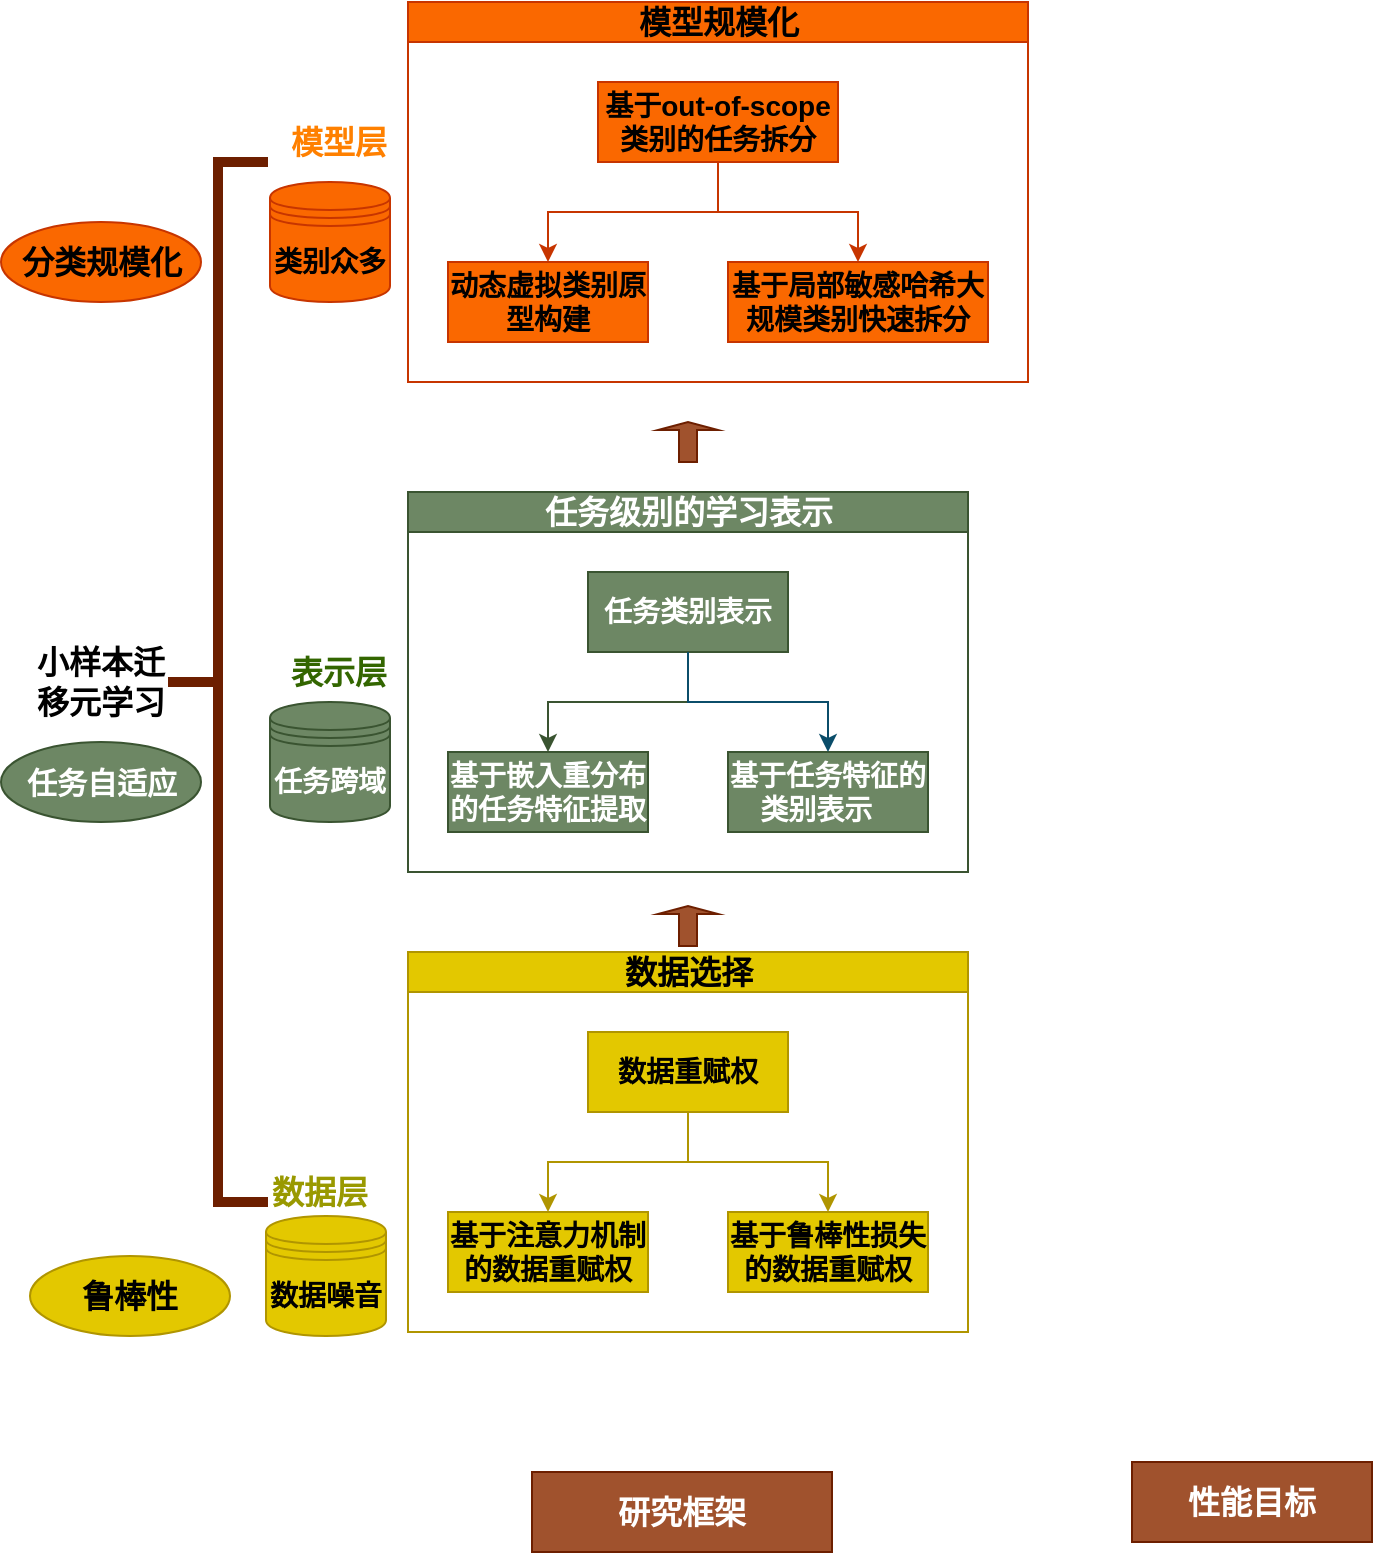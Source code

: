 <mxfile version="14.4.3" type="github">
  <diagram id="4RjPIjwG-TT_1gQvUgw8" name="Page-1">
    <mxGraphModel dx="1117" dy="590" grid="1" gridSize="10" guides="1" tooltips="1" connect="1" arrows="1" fold="1" page="1" pageScale="1" pageWidth="827" pageHeight="1169" math="0" shadow="0">
      <root>
        <mxCell id="0" />
        <mxCell id="1" parent="0" />
        <mxCell id="silThLo5Kyy1Nj9krNFx-1" value="&lt;font style=&quot;font-size: 14px&quot;&gt;&lt;b&gt;数据噪音&lt;/b&gt;&lt;/font&gt;" style="shape=datastore;whiteSpace=wrap;html=1;fillColor=#e3c800;strokeColor=#B09500;" vertex="1" parent="1">
          <mxGeometry x="248" y="757" width="60" height="60" as="geometry" />
        </mxCell>
        <mxCell id="silThLo5Kyy1Nj9krNFx-4" value="&lt;font style=&quot;font-size: 16px&quot;&gt;&lt;b&gt;性能目标&lt;/b&gt;&lt;/font&gt;" style="text;html=1;strokeColor=#6D1F00;fillColor=#a0522d;align=center;verticalAlign=middle;whiteSpace=wrap;rounded=0;fontColor=#ffffff;" vertex="1" parent="1">
          <mxGeometry x="681" y="880" width="120" height="40" as="geometry" />
        </mxCell>
        <mxCell id="silThLo5Kyy1Nj9krNFx-6" value="&lt;font style=&quot;font-size: 14px&quot;&gt;&lt;b&gt;任务跨域&lt;/b&gt;&lt;/font&gt;" style="shape=datastore;whiteSpace=wrap;html=1;fillColor=#6d8764;strokeColor=#3A5431;fontColor=#ffffff;" vertex="1" parent="1">
          <mxGeometry x="250" y="500" width="60" height="60" as="geometry" />
        </mxCell>
        <mxCell id="silThLo5Kyy1Nj9krNFx-7" value="&lt;font style=&quot;font-size: 14px&quot;&gt;&lt;b&gt;类别众多&lt;/b&gt;&lt;/font&gt;" style="shape=datastore;whiteSpace=wrap;html=1;fillColor=#fa6800;strokeColor=#C73500;" vertex="1" parent="1">
          <mxGeometry x="250" y="240" width="60" height="60" as="geometry" />
        </mxCell>
        <mxCell id="silThLo5Kyy1Nj9krNFx-8" value="&lt;font style=&quot;font-size: 16px&quot;&gt;&lt;b&gt;研究框架&lt;/b&gt;&lt;/font&gt;" style="text;html=1;strokeColor=#6D1F00;fillColor=#a0522d;align=center;verticalAlign=middle;whiteSpace=wrap;rounded=0;fontColor=#ffffff;" vertex="1" parent="1">
          <mxGeometry x="381" y="885" width="150" height="40" as="geometry" />
        </mxCell>
        <mxCell id="silThLo5Kyy1Nj9krNFx-10" value="&lt;font style=&quot;font-size: 16px&quot;&gt;&lt;b&gt;鲁棒性&lt;/b&gt;&lt;/font&gt;" style="ellipse;whiteSpace=wrap;html=1;align=center;newEdgeStyle={&quot;edgeStyle&quot;:&quot;entityRelationEdgeStyle&quot;,&quot;startArrow&quot;:&quot;none&quot;,&quot;endArrow&quot;:&quot;none&quot;,&quot;segment&quot;:10,&quot;curved&quot;:1};treeFolding=1;treeMoving=1;fillColor=#e3c800;strokeColor=#B09500;" vertex="1" parent="1">
          <mxGeometry x="130" y="777" width="100" height="40" as="geometry" />
        </mxCell>
        <mxCell id="silThLo5Kyy1Nj9krNFx-11" value="&lt;font style=&quot;font-size: 15px&quot;&gt;&lt;b&gt;任务自适应&lt;/b&gt;&lt;/font&gt;" style="ellipse;whiteSpace=wrap;html=1;align=center;newEdgeStyle={&quot;edgeStyle&quot;:&quot;entityRelationEdgeStyle&quot;,&quot;startArrow&quot;:&quot;none&quot;,&quot;endArrow&quot;:&quot;none&quot;,&quot;segment&quot;:10,&quot;curved&quot;:1};treeFolding=1;treeMoving=1;fillColor=#6d8764;strokeColor=#3A5431;fontColor=#ffffff;" vertex="1" parent="1">
          <mxGeometry x="115.5" y="520" width="100" height="40" as="geometry" />
        </mxCell>
        <mxCell id="silThLo5Kyy1Nj9krNFx-12" value="&lt;font style=&quot;font-size: 16px&quot;&gt;&lt;b&gt;分类规模化&lt;/b&gt;&lt;/font&gt;" style="ellipse;whiteSpace=wrap;html=1;align=center;newEdgeStyle={&quot;edgeStyle&quot;:&quot;entityRelationEdgeStyle&quot;,&quot;startArrow&quot;:&quot;none&quot;,&quot;endArrow&quot;:&quot;none&quot;,&quot;segment&quot;:10,&quot;curved&quot;:1};treeFolding=1;treeMoving=1;fillColor=#fa6800;strokeColor=#C73500;" vertex="1" parent="1">
          <mxGeometry x="115.5" y="260" width="100" height="40" as="geometry" />
        </mxCell>
        <mxCell id="silThLo5Kyy1Nj9krNFx-20" value="&lt;font style=&quot;font-size: 16px&quot;&gt;任务级别的学习表示&lt;/font&gt;" style="swimlane;html=1;startSize=20;horizontal=1;childLayout=treeLayout;horizontalTree=0;resizable=0;containerType=tree;fillColor=#6d8764;strokeColor=#3A5431;fontColor=#ffffff;" vertex="1" parent="1">
          <mxGeometry x="319" y="395" width="280" height="190" as="geometry" />
        </mxCell>
        <mxCell id="silThLo5Kyy1Nj9krNFx-21" value="&lt;font style=&quot;font-size: 14px&quot;&gt;&lt;b&gt;任务类别表示&lt;/b&gt;&lt;/font&gt;" style="whiteSpace=wrap;html=1;fillColor=#6d8764;strokeColor=#3A5431;fontColor=#ffffff;" vertex="1" parent="silThLo5Kyy1Nj9krNFx-20">
          <mxGeometry x="90" y="40" width="100" height="40" as="geometry" />
        </mxCell>
        <mxCell id="silThLo5Kyy1Nj9krNFx-22" value="&lt;font style=&quot;font-size: 14px&quot;&gt;&lt;b&gt;基于嵌入重分布的任务特征提取&lt;br&gt;&lt;/b&gt;&lt;/font&gt;" style="whiteSpace=wrap;html=1;fillColor=#6d8764;strokeColor=#3A5431;fontColor=#ffffff;" vertex="1" parent="silThLo5Kyy1Nj9krNFx-20">
          <mxGeometry x="20" y="130" width="100" height="40" as="geometry" />
        </mxCell>
        <mxCell id="silThLo5Kyy1Nj9krNFx-23" value="" style="edgeStyle=elbowEdgeStyle;elbow=vertical;html=1;rounded=0;strokeColor=#3A5431;fillColor=#6d8764;" edge="1" parent="silThLo5Kyy1Nj9krNFx-20" source="silThLo5Kyy1Nj9krNFx-21" target="silThLo5Kyy1Nj9krNFx-22">
          <mxGeometry relative="1" as="geometry" />
        </mxCell>
        <mxCell id="silThLo5Kyy1Nj9krNFx-24" value="&lt;font style=&quot;font-size: 14px&quot;&gt;&lt;b&gt;基于任务特征的类别表示&amp;nbsp; &amp;nbsp;&lt;/b&gt;&lt;/font&gt;" style="whiteSpace=wrap;html=1;fillColor=#6d8764;strokeColor=#3A5431;fontColor=#ffffff;" vertex="1" parent="silThLo5Kyy1Nj9krNFx-20">
          <mxGeometry x="160" y="130" width="100" height="40" as="geometry" />
        </mxCell>
        <mxCell id="silThLo5Kyy1Nj9krNFx-25" value="" style="edgeStyle=elbowEdgeStyle;elbow=vertical;html=1;rounded=0;strokeColor=#0B4D6A;" edge="1" parent="silThLo5Kyy1Nj9krNFx-20" source="silThLo5Kyy1Nj9krNFx-21" target="silThLo5Kyy1Nj9krNFx-24">
          <mxGeometry relative="1" as="geometry" />
        </mxCell>
        <mxCell id="silThLo5Kyy1Nj9krNFx-26" value="&lt;font style=&quot;font-size: 16px&quot;&gt;模型规模化&lt;/font&gt;" style="swimlane;html=1;startSize=20;horizontal=1;childLayout=treeLayout;horizontalTree=0;resizable=0;containerType=tree;fillColor=#fa6800;strokeColor=#C73500;" vertex="1" parent="1">
          <mxGeometry x="319" y="150" width="310" height="190" as="geometry" />
        </mxCell>
        <mxCell id="silThLo5Kyy1Nj9krNFx-27" value="&lt;font style=&quot;font-size: 14px&quot;&gt;&lt;b&gt;基于out-of-scope类别的任务拆分&lt;/b&gt;&lt;/font&gt;" style="whiteSpace=wrap;html=1;fillColor=#fa6800;strokeColor=#C73500;" vertex="1" parent="silThLo5Kyy1Nj9krNFx-26">
          <mxGeometry x="95" y="40" width="120" height="40" as="geometry" />
        </mxCell>
        <mxCell id="silThLo5Kyy1Nj9krNFx-28" value="&lt;font style=&quot;font-size: 14px&quot;&gt;&lt;b&gt;动态虚拟类别原型构建&lt;/b&gt;&lt;/font&gt;" style="whiteSpace=wrap;html=1;fillColor=#fa6800;strokeColor=#C73500;" vertex="1" parent="silThLo5Kyy1Nj9krNFx-26">
          <mxGeometry x="20" y="130" width="100" height="40" as="geometry" />
        </mxCell>
        <mxCell id="silThLo5Kyy1Nj9krNFx-29" value="" style="edgeStyle=elbowEdgeStyle;elbow=vertical;html=1;rounded=0;strokeColor=#C73500;fillColor=#fa6800;" edge="1" parent="silThLo5Kyy1Nj9krNFx-26" source="silThLo5Kyy1Nj9krNFx-27" target="silThLo5Kyy1Nj9krNFx-28">
          <mxGeometry relative="1" as="geometry" />
        </mxCell>
        <mxCell id="silThLo5Kyy1Nj9krNFx-30" value="&lt;font style=&quot;font-size: 14px&quot;&gt;&lt;b&gt;基于局部敏感哈希大规模类别快速拆分&lt;/b&gt;&lt;/font&gt;" style="whiteSpace=wrap;html=1;fillColor=#fa6800;strokeColor=#C73500;" vertex="1" parent="silThLo5Kyy1Nj9krNFx-26">
          <mxGeometry x="160" y="130" width="130" height="40" as="geometry" />
        </mxCell>
        <mxCell id="silThLo5Kyy1Nj9krNFx-31" value="" style="edgeStyle=elbowEdgeStyle;elbow=vertical;html=1;rounded=0;strokeColor=#C73500;fillColor=#fa6800;" edge="1" parent="silThLo5Kyy1Nj9krNFx-26" source="silThLo5Kyy1Nj9krNFx-27" target="silThLo5Kyy1Nj9krNFx-30">
          <mxGeometry relative="1" as="geometry" />
        </mxCell>
        <mxCell id="silThLo5Kyy1Nj9krNFx-36" value="&lt;font style=&quot;font-size: 16px&quot;&gt;数据选择&lt;/font&gt;" style="swimlane;html=1;startSize=20;horizontal=1;childLayout=treeLayout;horizontalTree=0;resizable=0;containerType=tree;fillColor=#e3c800;strokeColor=#B09500;" vertex="1" parent="1">
          <mxGeometry x="319" y="625" width="280" height="190" as="geometry" />
        </mxCell>
        <mxCell id="silThLo5Kyy1Nj9krNFx-37" value="&lt;font style=&quot;font-size: 14px&quot;&gt;&lt;b&gt;数据重赋权&lt;/b&gt;&lt;/font&gt;" style="whiteSpace=wrap;html=1;fillColor=#e3c800;strokeColor=#B09500;" vertex="1" parent="silThLo5Kyy1Nj9krNFx-36">
          <mxGeometry x="90" y="40" width="100" height="40" as="geometry" />
        </mxCell>
        <mxCell id="silThLo5Kyy1Nj9krNFx-38" value="&lt;font style=&quot;font-size: 14px&quot;&gt;&lt;b&gt;基于注意力机制的数据重赋权&lt;/b&gt;&lt;/font&gt;" style="whiteSpace=wrap;html=1;fillColor=#e3c800;strokeColor=#B09500;" vertex="1" parent="silThLo5Kyy1Nj9krNFx-36">
          <mxGeometry x="20" y="130" width="100" height="40" as="geometry" />
        </mxCell>
        <mxCell id="silThLo5Kyy1Nj9krNFx-39" value="" style="edgeStyle=elbowEdgeStyle;elbow=vertical;html=1;rounded=0;strokeColor=#B09500;fillColor=#e3c800;" edge="1" parent="silThLo5Kyy1Nj9krNFx-36" source="silThLo5Kyy1Nj9krNFx-37" target="silThLo5Kyy1Nj9krNFx-38">
          <mxGeometry relative="1" as="geometry" />
        </mxCell>
        <mxCell id="silThLo5Kyy1Nj9krNFx-40" value="&lt;font style=&quot;font-size: 14px&quot;&gt;&lt;b&gt;基于鲁棒性损失的数据重赋权&lt;/b&gt;&lt;/font&gt;" style="whiteSpace=wrap;html=1;fillColor=#e3c800;strokeColor=#B09500;" vertex="1" parent="silThLo5Kyy1Nj9krNFx-36">
          <mxGeometry x="160" y="130" width="100" height="40" as="geometry" />
        </mxCell>
        <mxCell id="silThLo5Kyy1Nj9krNFx-41" value="" style="edgeStyle=elbowEdgeStyle;elbow=vertical;html=1;rounded=0;strokeColor=#B09500;fillColor=#e3c800;" edge="1" parent="silThLo5Kyy1Nj9krNFx-36" source="silThLo5Kyy1Nj9krNFx-37" target="silThLo5Kyy1Nj9krNFx-40">
          <mxGeometry relative="1" as="geometry" />
        </mxCell>
        <mxCell id="silThLo5Kyy1Nj9krNFx-49" value="" style="shape=singleArrow;direction=north;whiteSpace=wrap;html=1;fillColor=#a0522d;strokeColor=#6D1F00;fontColor=#ffffff;" vertex="1" parent="1">
          <mxGeometry x="444" y="602" width="30" height="20" as="geometry" />
        </mxCell>
        <mxCell id="silThLo5Kyy1Nj9krNFx-50" value="" style="shape=singleArrow;direction=north;whiteSpace=wrap;html=1;fillColor=#a0522d;strokeColor=#6D1F00;fontColor=#ffffff;" vertex="1" parent="1">
          <mxGeometry x="444" y="360" width="30" height="20" as="geometry" />
        </mxCell>
        <mxCell id="silThLo5Kyy1Nj9krNFx-60" value="" style="strokeWidth=5;html=1;shape=mxgraph.flowchart.annotation_2;align=left;labelPosition=right;pointerEvents=1;fillColor=#a0522d;labelBorderColor=#000000;strokeColor=#6D1F00;fontColor=#ffffff;" vertex="1" parent="1">
          <mxGeometry x="199" y="230" width="50" height="520" as="geometry" />
        </mxCell>
        <mxCell id="silThLo5Kyy1Nj9krNFx-62" value="&lt;font style=&quot;font-size: 16px&quot; color=&quot;#ff8000&quot;&gt;模型层&lt;/font&gt;" style="text;html=1;strokeColor=none;fillColor=none;align=center;verticalAlign=middle;whiteSpace=wrap;rounded=0;fontStyle=1;" vertex="1" parent="1">
          <mxGeometry x="259" y="210" width="51" height="20" as="geometry" />
        </mxCell>
        <mxCell id="silThLo5Kyy1Nj9krNFx-64" value="&lt;font color=&quot;#336600&quot;&gt;表示层&lt;/font&gt;" style="text;html=1;strokeColor=none;fillColor=none;align=center;verticalAlign=middle;whiteSpace=wrap;rounded=0;fontSize=16;fontStyle=1;" vertex="1" parent="1">
          <mxGeometry x="259" y="475" width="51" height="20" as="geometry" />
        </mxCell>
        <mxCell id="silThLo5Kyy1Nj9krNFx-67" value="&lt;font color=&quot;#999900&quot;&gt;数据层&lt;/font&gt;" style="text;html=1;strokeColor=none;fillColor=none;align=center;verticalAlign=middle;whiteSpace=wrap;rounded=0;fontSize=16;fontStyle=1;" vertex="1" parent="1">
          <mxGeometry x="250" y="735" width="50" height="20" as="geometry" />
        </mxCell>
        <mxCell id="silThLo5Kyy1Nj9krNFx-68" value="&lt;font style=&quot;font-size: 16px;&quot;&gt;小样本迁移元学习&lt;/font&gt;" style="text;html=1;strokeColor=none;fillColor=none;align=center;verticalAlign=middle;whiteSpace=wrap;rounded=0;fontSize=16;fontStyle=1" vertex="1" parent="1">
          <mxGeometry x="130" y="480" width="71" height="20" as="geometry" />
        </mxCell>
      </root>
    </mxGraphModel>
  </diagram>
</mxfile>
